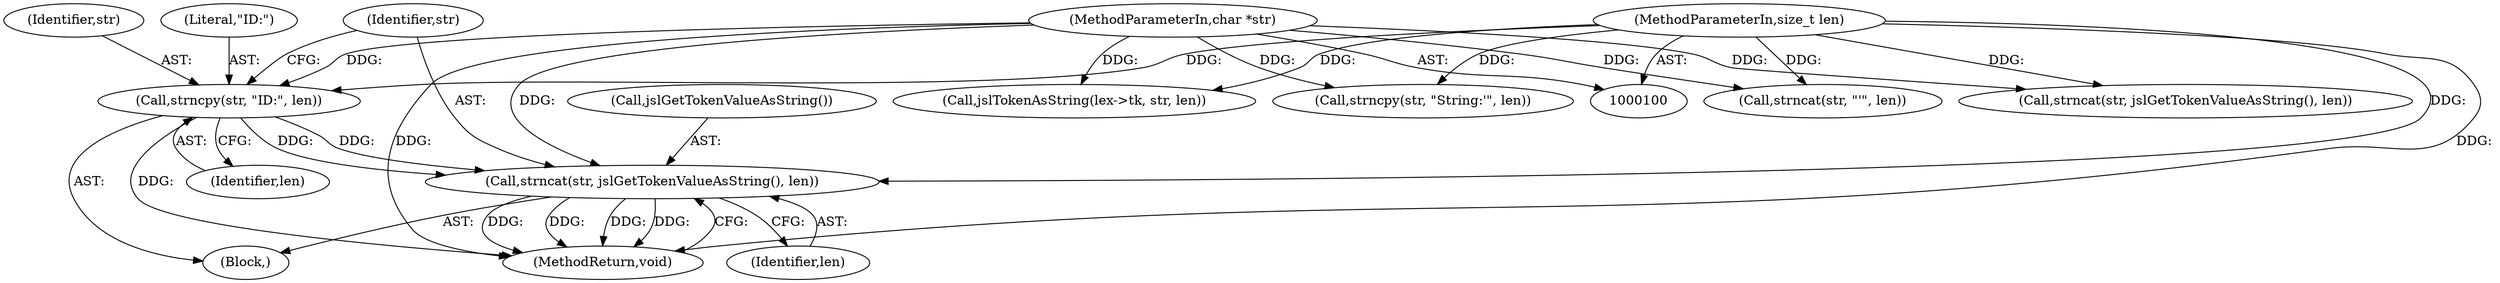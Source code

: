 digraph "1_Espruino_0a7619875bf79877907205f6bee08465b89ff10b@API" {
"1000111" [label="(Call,strncpy(str, \"ID:\", len))"];
"1000101" [label="(MethodParameterIn,char *str)"];
"1000102" [label="(MethodParameterIn,size_t len)"];
"1000115" [label="(Call,strncat(str, jslGetTokenValueAsString(), len))"];
"1000116" [label="(Identifier,str)"];
"1000117" [label="(Call,jslGetTokenValueAsString())"];
"1000110" [label="(Block,)"];
"1000101" [label="(MethodParameterIn,char *str)"];
"1000102" [label="(MethodParameterIn,size_t len)"];
"1000112" [label="(Identifier,str)"];
"1000146" [label="(MethodReturn,void)"];
"1000114" [label="(Identifier,len)"];
"1000111" [label="(Call,strncpy(str, \"ID:\", len))"];
"1000115" [label="(Call,strncat(str, jslGetTokenValueAsString(), len))"];
"1000131" [label="(Call,strncat(str, jslGetTokenValueAsString(), len))"];
"1000118" [label="(Identifier,len)"];
"1000127" [label="(Call,strncpy(str, \"String:'\", len))"];
"1000113" [label="(Literal,\"ID:\")"];
"1000135" [label="(Call,strncat(str, \"'\", len))"];
"1000140" [label="(Call,jslTokenAsString(lex->tk, str, len))"];
"1000111" -> "1000110"  [label="AST: "];
"1000111" -> "1000114"  [label="CFG: "];
"1000112" -> "1000111"  [label="AST: "];
"1000113" -> "1000111"  [label="AST: "];
"1000114" -> "1000111"  [label="AST: "];
"1000116" -> "1000111"  [label="CFG: "];
"1000111" -> "1000146"  [label="DDG: "];
"1000101" -> "1000111"  [label="DDG: "];
"1000102" -> "1000111"  [label="DDG: "];
"1000111" -> "1000115"  [label="DDG: "];
"1000111" -> "1000115"  [label="DDG: "];
"1000101" -> "1000100"  [label="AST: "];
"1000101" -> "1000146"  [label="DDG: "];
"1000101" -> "1000115"  [label="DDG: "];
"1000101" -> "1000127"  [label="DDG: "];
"1000101" -> "1000131"  [label="DDG: "];
"1000101" -> "1000135"  [label="DDG: "];
"1000101" -> "1000140"  [label="DDG: "];
"1000102" -> "1000100"  [label="AST: "];
"1000102" -> "1000146"  [label="DDG: "];
"1000102" -> "1000115"  [label="DDG: "];
"1000102" -> "1000127"  [label="DDG: "];
"1000102" -> "1000131"  [label="DDG: "];
"1000102" -> "1000135"  [label="DDG: "];
"1000102" -> "1000140"  [label="DDG: "];
"1000115" -> "1000110"  [label="AST: "];
"1000115" -> "1000118"  [label="CFG: "];
"1000116" -> "1000115"  [label="AST: "];
"1000117" -> "1000115"  [label="AST: "];
"1000118" -> "1000115"  [label="AST: "];
"1000146" -> "1000115"  [label="CFG: "];
"1000115" -> "1000146"  [label="DDG: "];
"1000115" -> "1000146"  [label="DDG: "];
"1000115" -> "1000146"  [label="DDG: "];
"1000115" -> "1000146"  [label="DDG: "];
}

